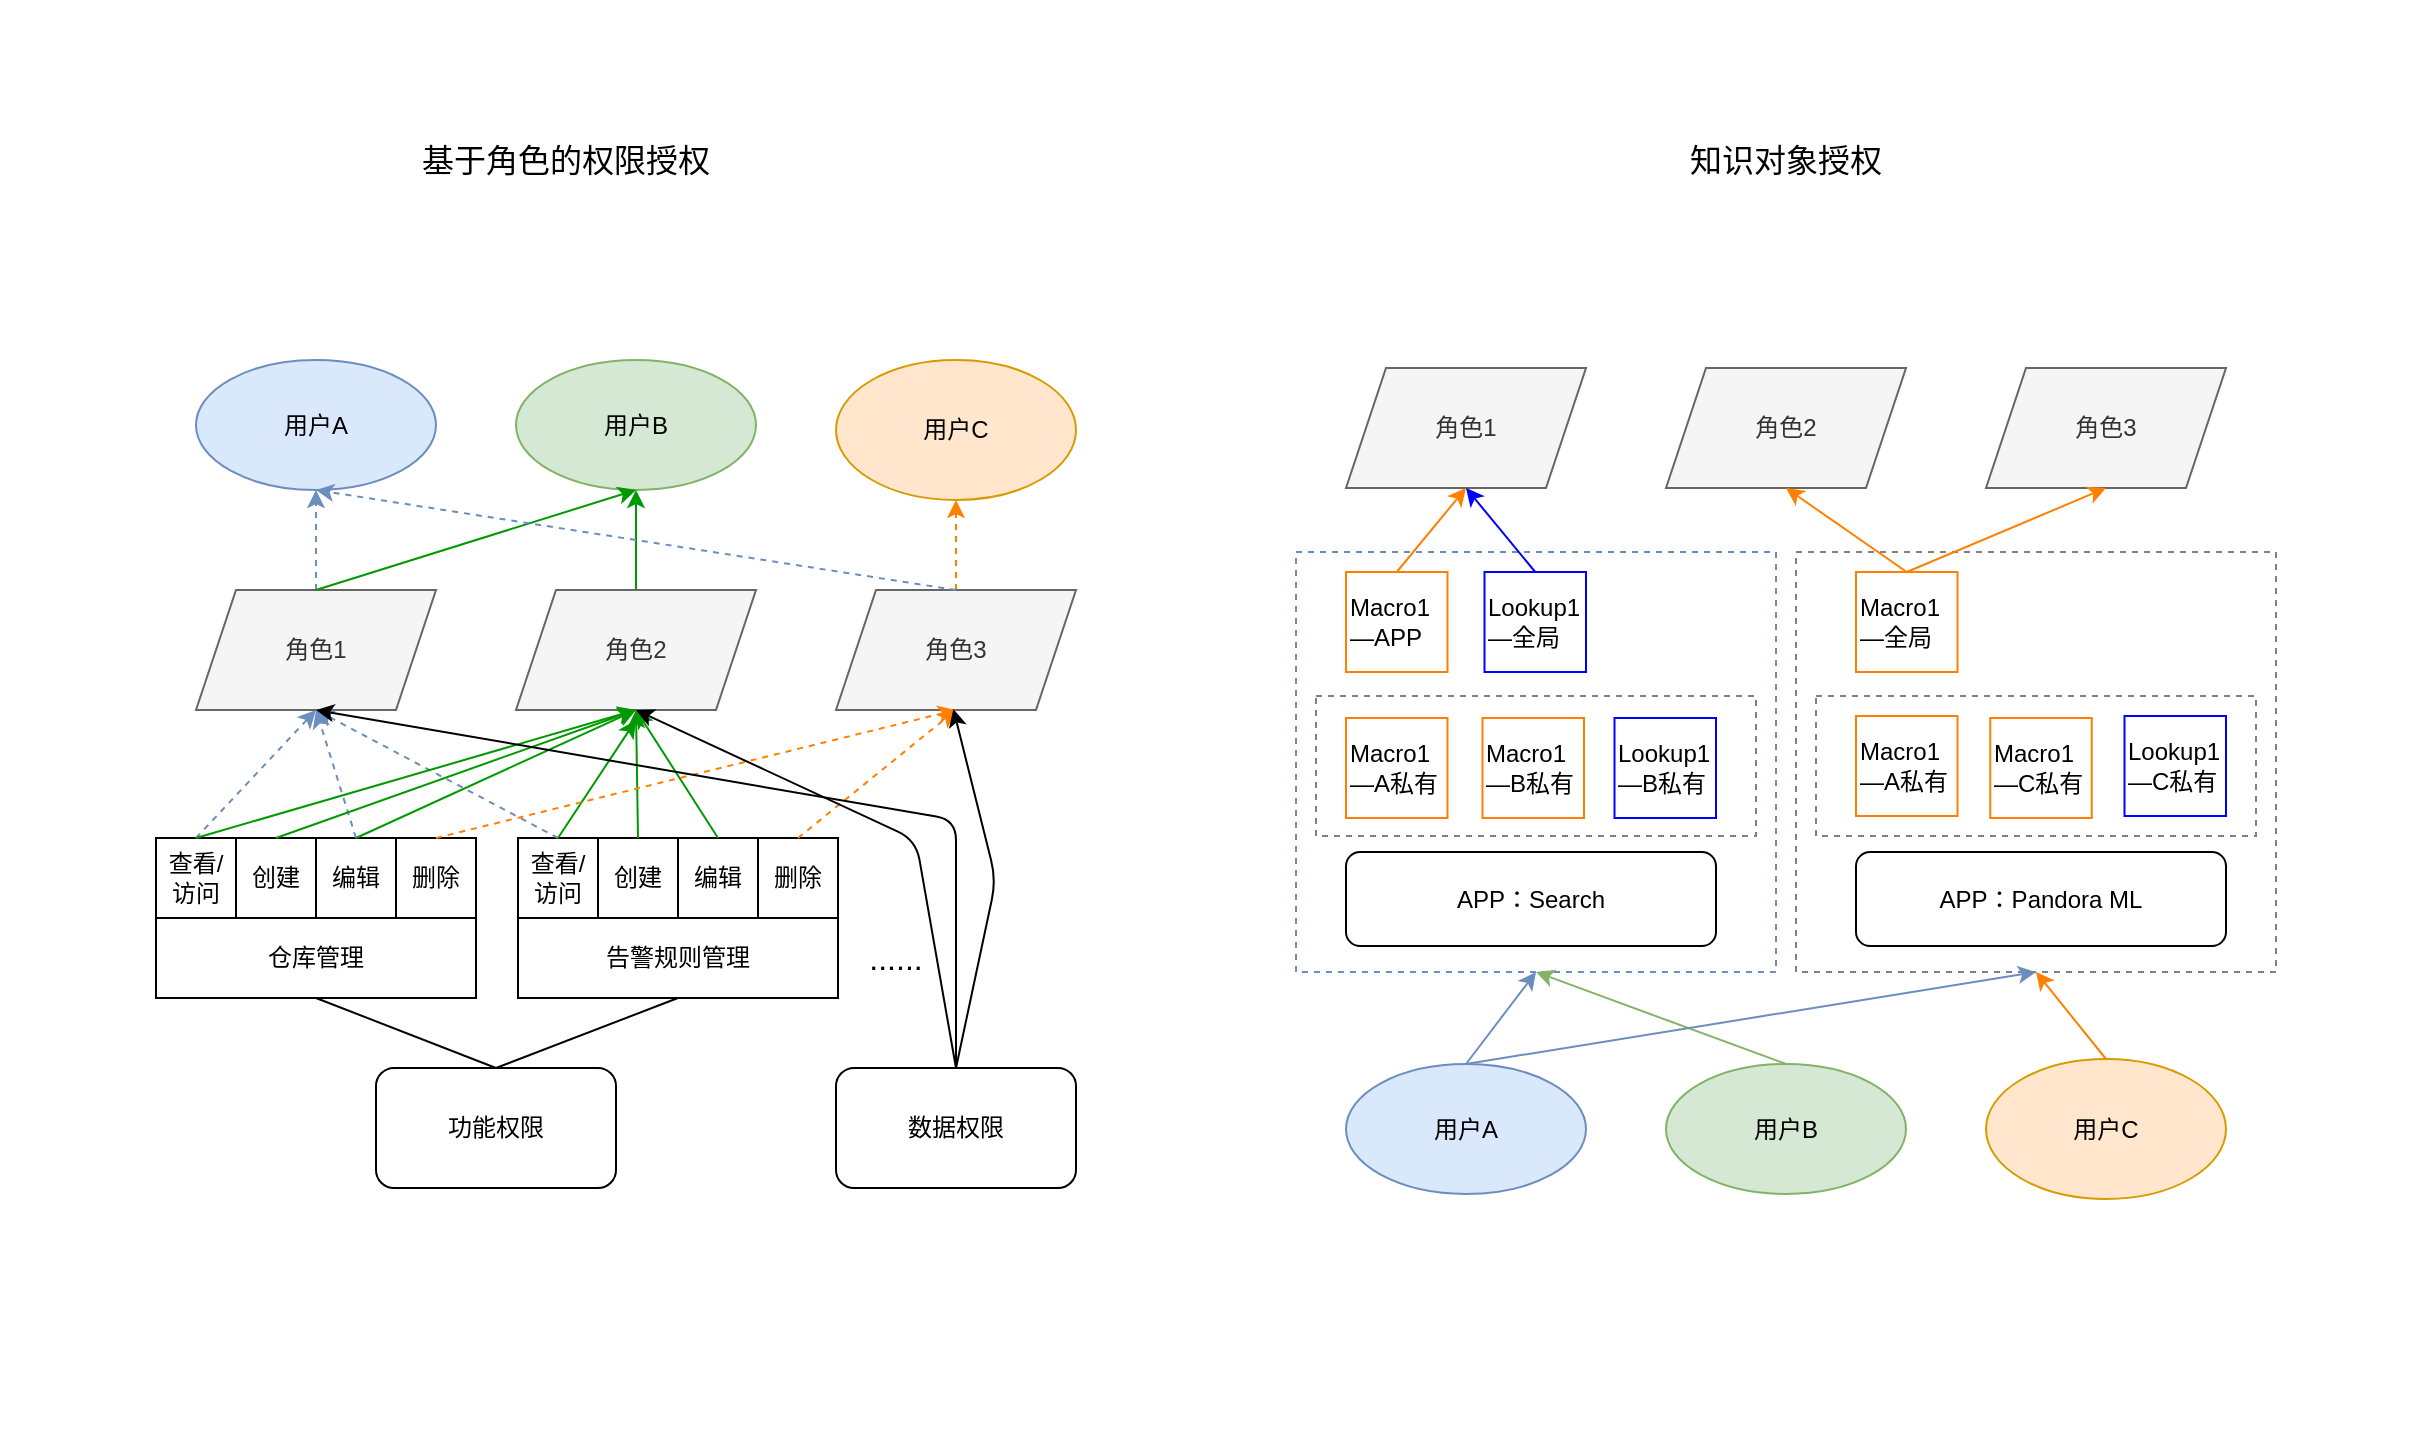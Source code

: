 <mxfile version="14.4.4" type="github">
  <diagram id="RuLAo8RMxsHr2N-g03K9" name="Pandora权限体系">
    <mxGraphModel dx="2620" dy="1603" grid="1" gridSize="10" guides="1" tooltips="1" connect="1" arrows="1" fold="1" page="1" pageScale="1" pageWidth="827" pageHeight="1169" math="0" shadow="0">
      <root>
        <mxCell id="0" />
        <mxCell id="1" parent="0" />
        <mxCell id="1n5_cvBbj378lxJQUIeA-2" value="" style="rounded=0;whiteSpace=wrap;html=1;strokeColor=none;" vertex="1" parent="1">
          <mxGeometry x="192" y="20" width="1215" height="720" as="geometry" />
        </mxCell>
        <mxCell id="1n5_cvBbj378lxJQUIeA-107" value="" style="rounded=0;whiteSpace=wrap;html=1;fontSize=12;fontColor=#000000;dashed=1;fillColor=none;strokeColor=#808080;" vertex="1" parent="1">
          <mxGeometry x="1090" y="296" width="240" height="210" as="geometry" />
        </mxCell>
        <mxCell id="1n5_cvBbj378lxJQUIeA-105" value="" style="rounded=0;whiteSpace=wrap;html=1;dashed=1;strokeColor=#6C8EBF;fillColor=none;fontSize=12;fontColor=#000000;align=left;" vertex="1" parent="1">
          <mxGeometry x="840" y="296" width="240" height="210" as="geometry" />
        </mxCell>
        <mxCell id="1n5_cvBbj378lxJQUIeA-89" value="" style="rounded=0;whiteSpace=wrap;html=1;fontSize=12;fontColor=#000000;dashed=1;fillColor=none;strokeColor=#808080;" vertex="1" parent="1">
          <mxGeometry x="850" y="368" width="220" height="70" as="geometry" />
        </mxCell>
        <mxCell id="1n5_cvBbj378lxJQUIeA-91" value="" style="rounded=0;whiteSpace=wrap;html=1;fontSize=12;fontColor=#000000;dashed=1;fillColor=none;strokeColor=#808080;" vertex="1" parent="1">
          <mxGeometry x="1100" y="368" width="220" height="70" as="geometry" />
        </mxCell>
        <mxCell id="1n5_cvBbj378lxJQUIeA-1" value="功能权限" style="rounded=1;whiteSpace=wrap;html=1;" vertex="1" parent="1">
          <mxGeometry x="380" y="554" width="120" height="60" as="geometry" />
        </mxCell>
        <mxCell id="1n5_cvBbj378lxJQUIeA-3" value="数据权限" style="rounded=1;whiteSpace=wrap;html=1;" vertex="1" parent="1">
          <mxGeometry x="610" y="554" width="120" height="60" as="geometry" />
        </mxCell>
        <mxCell id="1n5_cvBbj378lxJQUIeA-4" value="APP：Search" style="rounded=1;whiteSpace=wrap;html=1;" vertex="1" parent="1">
          <mxGeometry x="865" y="446" width="185" height="47" as="geometry" />
        </mxCell>
        <mxCell id="1n5_cvBbj378lxJQUIeA-6" value="&lt;span&gt;APP：Pandora ML&lt;br&gt;&lt;/span&gt;" style="rounded=1;whiteSpace=wrap;html=1;" vertex="1" parent="1">
          <mxGeometry x="1120" y="446" width="185" height="47" as="geometry" />
        </mxCell>
        <mxCell id="1n5_cvBbj378lxJQUIeA-7" value="用户A" style="ellipse;whiteSpace=wrap;html=1;fillColor=#dae8fc;strokeColor=#6c8ebf;" vertex="1" parent="1">
          <mxGeometry x="290" y="200" width="120" height="65" as="geometry" />
        </mxCell>
        <mxCell id="1n5_cvBbj378lxJQUIeA-8" value="用户B" style="ellipse;whiteSpace=wrap;html=1;fillColor=#d5e8d4;strokeColor=#82b366;" vertex="1" parent="1">
          <mxGeometry x="450" y="200" width="120" height="65" as="geometry" />
        </mxCell>
        <mxCell id="1n5_cvBbj378lxJQUIeA-12" style="edgeStyle=orthogonalEdgeStyle;rounded=0;orthogonalLoop=1;jettySize=auto;html=1;exitX=0.5;exitY=0;exitDx=0;exitDy=0;entryX=0.5;entryY=1;entryDx=0;entryDy=0;dashed=1;strokeColor=#6C8EBF;" edge="1" parent="1" source="1n5_cvBbj378lxJQUIeA-9" target="1n5_cvBbj378lxJQUIeA-7">
          <mxGeometry relative="1" as="geometry" />
        </mxCell>
        <mxCell id="1n5_cvBbj378lxJQUIeA-9" value="角色1" style="shape=parallelogram;perimeter=parallelogramPerimeter;whiteSpace=wrap;html=1;fixedSize=1;fillColor=#f5f5f5;strokeColor=#666666;fontColor=#333333;" vertex="1" parent="1">
          <mxGeometry x="290" y="315" width="120" height="60" as="geometry" />
        </mxCell>
        <mxCell id="1n5_cvBbj378lxJQUIeA-14" style="edgeStyle=orthogonalEdgeStyle;rounded=0;orthogonalLoop=1;jettySize=auto;html=1;exitX=0.5;exitY=0;exitDx=0;exitDy=0;strokeColor=#009900;" edge="1" parent="1" source="1n5_cvBbj378lxJQUIeA-10">
          <mxGeometry relative="1" as="geometry">
            <mxPoint x="510" y="265" as="targetPoint" />
          </mxGeometry>
        </mxCell>
        <mxCell id="1n5_cvBbj378lxJQUIeA-10" value="角色2" style="shape=parallelogram;perimeter=parallelogramPerimeter;whiteSpace=wrap;html=1;fixedSize=1;fillColor=#f5f5f5;strokeColor=#666666;fontColor=#333333;" vertex="1" parent="1">
          <mxGeometry x="450" y="315" width="120" height="60" as="geometry" />
        </mxCell>
        <mxCell id="1n5_cvBbj378lxJQUIeA-74" style="edgeStyle=orthogonalEdgeStyle;rounded=0;orthogonalLoop=1;jettySize=auto;html=1;exitX=0.5;exitY=0;exitDx=0;exitDy=0;entryX=0.5;entryY=1;entryDx=0;entryDy=0;startArrow=none;startFill=0;endArrow=classic;endFill=1;strokeColor=#FF8000;fontSize=12;fontColor=#000000;dashed=1;" edge="1" parent="1" source="1n5_cvBbj378lxJQUIeA-11" target="1n5_cvBbj378lxJQUIeA-72">
          <mxGeometry relative="1" as="geometry" />
        </mxCell>
        <mxCell id="1n5_cvBbj378lxJQUIeA-11" value="角色3" style="shape=parallelogram;perimeter=parallelogramPerimeter;whiteSpace=wrap;html=1;fixedSize=1;fillColor=#f5f5f5;strokeColor=#666666;fontColor=#333333;" vertex="1" parent="1">
          <mxGeometry x="610" y="315" width="120" height="60" as="geometry" />
        </mxCell>
        <mxCell id="1n5_cvBbj378lxJQUIeA-16" value="" style="endArrow=classic;html=1;strokeColor=#009900;" edge="1" parent="1">
          <mxGeometry width="50" height="50" relative="1" as="geometry">
            <mxPoint x="350" y="315" as="sourcePoint" />
            <mxPoint x="510" y="265" as="targetPoint" />
          </mxGeometry>
        </mxCell>
        <mxCell id="1n5_cvBbj378lxJQUIeA-17" value="" style="endArrow=classic;html=1;exitX=0.5;exitY=0;exitDx=0;exitDy=0;dashed=1;strokeColor=#6C8EBF;" edge="1" parent="1" source="1n5_cvBbj378lxJQUIeA-11">
          <mxGeometry width="50" height="50" relative="1" as="geometry">
            <mxPoint x="450" y="355" as="sourcePoint" />
            <mxPoint x="350" y="265" as="targetPoint" />
          </mxGeometry>
        </mxCell>
        <mxCell id="1n5_cvBbj378lxJQUIeA-27" value="" style="group;fillColor=#f5f5f5;strokeColor=#666666;fontColor=#333333;" vertex="1" connectable="0" parent="1">
          <mxGeometry x="270" y="439" width="160" height="80" as="geometry" />
        </mxCell>
        <mxCell id="1n5_cvBbj378lxJQUIeA-19" value="仓库管理" style="rounded=0;whiteSpace=wrap;html=1;" vertex="1" parent="1n5_cvBbj378lxJQUIeA-27">
          <mxGeometry y="40" width="160" height="40" as="geometry" />
        </mxCell>
        <mxCell id="1n5_cvBbj378lxJQUIeA-22" value="查看/访问" style="rounded=0;whiteSpace=wrap;html=1;" vertex="1" parent="1n5_cvBbj378lxJQUIeA-27">
          <mxGeometry width="40" height="40" as="geometry" />
        </mxCell>
        <mxCell id="1n5_cvBbj378lxJQUIeA-24" value="创建" style="rounded=0;whiteSpace=wrap;html=1;" vertex="1" parent="1n5_cvBbj378lxJQUIeA-27">
          <mxGeometry x="40" width="40" height="40" as="geometry" />
        </mxCell>
        <mxCell id="1n5_cvBbj378lxJQUIeA-25" value="编辑" style="rounded=0;whiteSpace=wrap;html=1;" vertex="1" parent="1n5_cvBbj378lxJQUIeA-27">
          <mxGeometry x="80" width="40" height="40" as="geometry" />
        </mxCell>
        <mxCell id="1n5_cvBbj378lxJQUIeA-26" value="删除" style="rounded=0;whiteSpace=wrap;html=1;" vertex="1" parent="1n5_cvBbj378lxJQUIeA-27">
          <mxGeometry x="120" width="40" height="40" as="geometry" />
        </mxCell>
        <mxCell id="1n5_cvBbj378lxJQUIeA-28" value="" style="group;fillColor=#f5f5f5;strokeColor=#666666;fontColor=#333333;" vertex="1" connectable="0" parent="1">
          <mxGeometry x="451" y="439" width="160" height="80" as="geometry" />
        </mxCell>
        <mxCell id="1n5_cvBbj378lxJQUIeA-29" value="告警规则管理" style="rounded=0;whiteSpace=wrap;html=1;" vertex="1" parent="1n5_cvBbj378lxJQUIeA-28">
          <mxGeometry y="40" width="160" height="40" as="geometry" />
        </mxCell>
        <mxCell id="1n5_cvBbj378lxJQUIeA-30" value="查看/访问" style="rounded=0;whiteSpace=wrap;html=1;" vertex="1" parent="1n5_cvBbj378lxJQUIeA-28">
          <mxGeometry width="40" height="40" as="geometry" />
        </mxCell>
        <mxCell id="1n5_cvBbj378lxJQUIeA-31" value="创建" style="rounded=0;whiteSpace=wrap;html=1;" vertex="1" parent="1n5_cvBbj378lxJQUIeA-28">
          <mxGeometry x="40" width="40" height="40" as="geometry" />
        </mxCell>
        <mxCell id="1n5_cvBbj378lxJQUIeA-32" value="编辑" style="rounded=0;whiteSpace=wrap;html=1;" vertex="1" parent="1n5_cvBbj378lxJQUIeA-28">
          <mxGeometry x="80" width="40" height="40" as="geometry" />
        </mxCell>
        <mxCell id="1n5_cvBbj378lxJQUIeA-33" value="删除" style="rounded=0;whiteSpace=wrap;html=1;" vertex="1" parent="1n5_cvBbj378lxJQUIeA-28">
          <mxGeometry x="120" width="40" height="40" as="geometry" />
        </mxCell>
        <mxCell id="1n5_cvBbj378lxJQUIeA-34" value="......" style="rounded=0;whiteSpace=wrap;html=1;strokeColor=none;fontSize=16;" vertex="1" parent="1">
          <mxGeometry x="620" y="479" width="40" height="40" as="geometry" />
        </mxCell>
        <mxCell id="1n5_cvBbj378lxJQUIeA-37" value="" style="endArrow=none;html=1;strokeColor=#000000;fontSize=16;fontColor=#000000;exitX=0.5;exitY=0;exitDx=0;exitDy=0;entryX=0.5;entryY=1;entryDx=0;entryDy=0;endFill=0;" edge="1" parent="1" source="1n5_cvBbj378lxJQUIeA-1" target="1n5_cvBbj378lxJQUIeA-29">
          <mxGeometry width="50" height="50" relative="1" as="geometry">
            <mxPoint x="350" y="550" as="sourcePoint" />
            <mxPoint x="400" y="500" as="targetPoint" />
          </mxGeometry>
        </mxCell>
        <mxCell id="1n5_cvBbj378lxJQUIeA-38" value="" style="endArrow=classic;html=1;fontSize=16;fontColor=#000000;entryX=0.5;entryY=1;entryDx=0;entryDy=0;exitX=0.5;exitY=0;exitDx=0;exitDy=0;strokeColor=#6C8EBF;dashed=1;" edge="1" parent="1" source="1n5_cvBbj378lxJQUIeA-22" target="1n5_cvBbj378lxJQUIeA-9">
          <mxGeometry width="50" height="50" relative="1" as="geometry">
            <mxPoint x="290" y="440" as="sourcePoint" />
            <mxPoint x="340" y="390" as="targetPoint" />
          </mxGeometry>
        </mxCell>
        <mxCell id="1n5_cvBbj378lxJQUIeA-40" value="" style="endArrow=classic;html=1;fontSize=16;fontColor=#000000;entryX=0.5;entryY=1;entryDx=0;entryDy=0;exitX=0.5;exitY=0;exitDx=0;exitDy=0;strokeColor=#6C8EBF;dashed=1;" edge="1" parent="1" source="1n5_cvBbj378lxJQUIeA-25" target="1n5_cvBbj378lxJQUIeA-9">
          <mxGeometry width="50" height="50" relative="1" as="geometry">
            <mxPoint x="330" y="439" as="sourcePoint" />
            <mxPoint x="380" y="389" as="targetPoint" />
          </mxGeometry>
        </mxCell>
        <mxCell id="1n5_cvBbj378lxJQUIeA-43" value="" style="endArrow=classic;html=1;fontSize=16;fontColor=#000000;exitX=0.5;exitY=0;exitDx=0;exitDy=0;entryX=0.5;entryY=1;entryDx=0;entryDy=0;strokeColor=#6C8EBF;dashed=1;" edge="1" parent="1" source="1n5_cvBbj378lxJQUIeA-30" target="1n5_cvBbj378lxJQUIeA-9">
          <mxGeometry width="50" height="50" relative="1" as="geometry">
            <mxPoint x="470" y="439" as="sourcePoint" />
            <mxPoint x="520" y="389" as="targetPoint" />
          </mxGeometry>
        </mxCell>
        <mxCell id="1n5_cvBbj378lxJQUIeA-44" value="基于角色的权限授权" style="text;html=1;strokeColor=none;fillColor=none;align=center;verticalAlign=middle;whiteSpace=wrap;rounded=0;fontSize=16;fontColor=#000000;" vertex="1" parent="1">
          <mxGeometry x="380" y="90" width="190" height="20" as="geometry" />
        </mxCell>
        <mxCell id="1n5_cvBbj378lxJQUIeA-45" value="" style="endArrow=classic;html=1;fontSize=16;fontColor=#000000;exitX=0.5;exitY=0;exitDx=0;exitDy=0;entryX=0.5;entryY=1;entryDx=0;entryDy=0;strokeColor=#009900;" edge="1" parent="1" source="1n5_cvBbj378lxJQUIeA-31" target="1n5_cvBbj378lxJQUIeA-10">
          <mxGeometry width="50" height="50" relative="1" as="geometry">
            <mxPoint x="490" y="440" as="sourcePoint" />
            <mxPoint x="540" y="390" as="targetPoint" />
          </mxGeometry>
        </mxCell>
        <mxCell id="1n5_cvBbj378lxJQUIeA-46" value="" style="endArrow=classic;html=1;fontSize=16;fontColor=#000000;entryX=0.5;entryY=1;entryDx=0;entryDy=0;exitX=0.5;exitY=0;exitDx=0;exitDy=0;strokeColor=#009900;" edge="1" parent="1" source="1n5_cvBbj378lxJQUIeA-24" target="1n5_cvBbj378lxJQUIeA-10">
          <mxGeometry width="50" height="50" relative="1" as="geometry">
            <mxPoint x="470" y="440" as="sourcePoint" />
            <mxPoint x="520" y="390" as="targetPoint" />
          </mxGeometry>
        </mxCell>
        <mxCell id="1n5_cvBbj378lxJQUIeA-47" value="" style="endArrow=classic;html=1;fontSize=16;fontColor=#000000;exitX=0.5;exitY=0;exitDx=0;exitDy=0;entryX=0.5;entryY=1;entryDx=0;entryDy=0;strokeColor=#009900;" edge="1" parent="1" source="1n5_cvBbj378lxJQUIeA-22" target="1n5_cvBbj378lxJQUIeA-10">
          <mxGeometry width="50" height="50" relative="1" as="geometry">
            <mxPoint x="330" y="450" as="sourcePoint" />
            <mxPoint x="510" y="370" as="targetPoint" />
          </mxGeometry>
        </mxCell>
        <mxCell id="1n5_cvBbj378lxJQUIeA-48" value="" style="endArrow=classic;html=1;fontSize=16;fontColor=#000000;exitX=0.5;exitY=0;exitDx=0;exitDy=0;strokeColor=#009900;" edge="1" parent="1" source="1n5_cvBbj378lxJQUIeA-30">
          <mxGeometry width="50" height="50" relative="1" as="geometry">
            <mxPoint x="470" y="450" as="sourcePoint" />
            <mxPoint x="510" y="380" as="targetPoint" />
          </mxGeometry>
        </mxCell>
        <mxCell id="1n5_cvBbj378lxJQUIeA-49" value="" style="endArrow=classic;html=1;strokeColor=#009900;fontSize=16;fontColor=#000000;entryX=0.5;entryY=1;entryDx=0;entryDy=0;exitX=0.5;exitY=0;exitDx=0;exitDy=0;" edge="1" parent="1" source="1n5_cvBbj378lxJQUIeA-32" target="1n5_cvBbj378lxJQUIeA-10">
          <mxGeometry width="50" height="50" relative="1" as="geometry">
            <mxPoint x="560" y="430" as="sourcePoint" />
            <mxPoint x="610" y="380" as="targetPoint" />
          </mxGeometry>
        </mxCell>
        <mxCell id="1n5_cvBbj378lxJQUIeA-50" value="" style="endArrow=classic;html=1;strokeColor=#009900;fontSize=16;fontColor=#000000;entryX=0.5;entryY=1;entryDx=0;entryDy=0;exitX=0.5;exitY=0;exitDx=0;exitDy=0;" edge="1" parent="1" source="1n5_cvBbj378lxJQUIeA-25" target="1n5_cvBbj378lxJQUIeA-10">
          <mxGeometry width="50" height="50" relative="1" as="geometry">
            <mxPoint x="550" y="430" as="sourcePoint" />
            <mxPoint x="600" y="380" as="targetPoint" />
          </mxGeometry>
        </mxCell>
        <mxCell id="1n5_cvBbj378lxJQUIeA-51" value="" style="endArrow=classic;html=1;dashed=1;fontSize=16;fontColor=#000000;entryX=0.5;entryY=1;entryDx=0;entryDy=0;exitX=0.5;exitY=0;exitDx=0;exitDy=0;strokeColor=#FF8000;" edge="1" parent="1" source="1n5_cvBbj378lxJQUIeA-33" target="1n5_cvBbj378lxJQUIeA-11">
          <mxGeometry width="50" height="50" relative="1" as="geometry">
            <mxPoint x="640" y="450" as="sourcePoint" />
            <mxPoint x="690" y="400" as="targetPoint" />
          </mxGeometry>
        </mxCell>
        <mxCell id="1n5_cvBbj378lxJQUIeA-52" value="" style="endArrow=classic;html=1;dashed=1;fontSize=16;fontColor=#000000;exitX=0.5;exitY=0;exitDx=0;exitDy=0;entryX=0.5;entryY=1;entryDx=0;entryDy=0;strokeColor=#FF8000;" edge="1" parent="1" source="1n5_cvBbj378lxJQUIeA-26" target="1n5_cvBbj378lxJQUIeA-11">
          <mxGeometry width="50" height="50" relative="1" as="geometry">
            <mxPoint x="660" y="450" as="sourcePoint" />
            <mxPoint x="670" y="380" as="targetPoint" />
          </mxGeometry>
        </mxCell>
        <mxCell id="1n5_cvBbj378lxJQUIeA-53" value="" style="endArrow=classic;html=1;fontSize=16;fontColor=#000000;exitX=0.5;exitY=0;exitDx=0;exitDy=0;entryX=0.489;entryY=0.991;entryDx=0;entryDy=0;entryPerimeter=0;" edge="1" parent="1" source="1n5_cvBbj378lxJQUIeA-3" target="1n5_cvBbj378lxJQUIeA-11">
          <mxGeometry width="50" height="50" relative="1" as="geometry">
            <mxPoint x="740" y="500" as="sourcePoint" />
            <mxPoint x="670" y="370" as="targetPoint" />
            <Array as="points">
              <mxPoint x="690" y="460" />
            </Array>
          </mxGeometry>
        </mxCell>
        <mxCell id="1n5_cvBbj378lxJQUIeA-54" value="" style="endArrow=classic;html=1;strokeColor=#000000;fontSize=16;fontColor=#000000;entryX=0.5;entryY=1;entryDx=0;entryDy=0;exitX=0.5;exitY=0;exitDx=0;exitDy=0;" edge="1" parent="1" source="1n5_cvBbj378lxJQUIeA-3" target="1n5_cvBbj378lxJQUIeA-10">
          <mxGeometry width="50" height="50" relative="1" as="geometry">
            <mxPoint x="740" y="530" as="sourcePoint" />
            <mxPoint x="790" y="480" as="targetPoint" />
            <Array as="points">
              <mxPoint x="650" y="440" />
            </Array>
          </mxGeometry>
        </mxCell>
        <mxCell id="1n5_cvBbj378lxJQUIeA-55" value="" style="endArrow=classic;html=1;strokeColor=#000000;fontSize=16;fontColor=#000000;entryX=0.5;entryY=1;entryDx=0;entryDy=0;exitX=0.5;exitY=0;exitDx=0;exitDy=0;" edge="1" parent="1" source="1n5_cvBbj378lxJQUIeA-3" target="1n5_cvBbj378lxJQUIeA-9">
          <mxGeometry width="50" height="50" relative="1" as="geometry">
            <mxPoint x="710" y="550" as="sourcePoint" />
            <mxPoint x="760" y="500" as="targetPoint" />
            <Array as="points">
              <mxPoint x="670" y="430" />
            </Array>
          </mxGeometry>
        </mxCell>
        <mxCell id="1n5_cvBbj378lxJQUIeA-56" value="" style="endArrow=none;html=1;strokeColor=#000000;fontSize=16;fontColor=#000000;entryX=0.5;entryY=1;entryDx=0;entryDy=0;exitX=0.5;exitY=0;exitDx=0;exitDy=0;" edge="1" parent="1" source="1n5_cvBbj378lxJQUIeA-1" target="1n5_cvBbj378lxJQUIeA-19">
          <mxGeometry width="50" height="50" relative="1" as="geometry">
            <mxPoint x="390" y="570" as="sourcePoint" />
            <mxPoint x="440" y="520" as="targetPoint" />
          </mxGeometry>
        </mxCell>
        <mxCell id="1n5_cvBbj378lxJQUIeA-58" value="知识对象授权" style="text;html=1;strokeColor=none;fillColor=none;align=center;verticalAlign=middle;whiteSpace=wrap;rounded=0;fontSize=16;fontColor=#000000;" vertex="1" parent="1">
          <mxGeometry x="990" y="90" width="190" height="20" as="geometry" />
        </mxCell>
        <mxCell id="1n5_cvBbj378lxJQUIeA-59" value="用户A" style="ellipse;whiteSpace=wrap;html=1;fillColor=#dae8fc;strokeColor=#6C8EBF;" vertex="1" parent="1">
          <mxGeometry x="865" y="552" width="120" height="65" as="geometry" />
        </mxCell>
        <mxCell id="1n5_cvBbj378lxJQUIeA-60" value="用户B" style="ellipse;whiteSpace=wrap;html=1;fillColor=#d5e8d4;strokeColor=#82b366;" vertex="1" parent="1">
          <mxGeometry x="1025" y="552" width="120" height="65" as="geometry" />
        </mxCell>
        <mxCell id="1n5_cvBbj378lxJQUIeA-65" value="角色1" style="shape=parallelogram;perimeter=parallelogramPerimeter;whiteSpace=wrap;html=1;fixedSize=1;fillColor=#f5f5f5;strokeColor=#666666;fontColor=#333333;" vertex="1" parent="1">
          <mxGeometry x="865" y="204" width="120" height="60" as="geometry" />
        </mxCell>
        <mxCell id="1n5_cvBbj378lxJQUIeA-66" value="角色2" style="shape=parallelogram;perimeter=parallelogramPerimeter;whiteSpace=wrap;html=1;fixedSize=1;fillColor=#f5f5f5;strokeColor=#666666;fontColor=#333333;" vertex="1" parent="1">
          <mxGeometry x="1025" y="204" width="120" height="60" as="geometry" />
        </mxCell>
        <mxCell id="1n5_cvBbj378lxJQUIeA-67" value="角色3" style="shape=parallelogram;perimeter=parallelogramPerimeter;whiteSpace=wrap;html=1;fixedSize=1;fillColor=#f5f5f5;strokeColor=#666666;fontColor=#333333;" vertex="1" parent="1">
          <mxGeometry x="1185" y="204" width="120" height="60" as="geometry" />
        </mxCell>
        <mxCell id="1n5_cvBbj378lxJQUIeA-70" value="&lt;span style=&quot;font-size: 12px&quot;&gt;Macro1—A私有&lt;/span&gt;" style="rounded=0;whiteSpace=wrap;html=1;fontSize=12;strokeColor=#FF8000;align=left;" vertex="1" parent="1">
          <mxGeometry x="865" y="379" width="50.75" height="50" as="geometry" />
        </mxCell>
        <mxCell id="1n5_cvBbj378lxJQUIeA-72" value="用户C" style="ellipse;whiteSpace=wrap;html=1;fillColor=#ffe6cc;strokeColor=#d79b00;" vertex="1" parent="1">
          <mxGeometry x="610" y="200" width="120" height="70" as="geometry" />
        </mxCell>
        <mxCell id="1n5_cvBbj378lxJQUIeA-75" value="用户C" style="ellipse;whiteSpace=wrap;html=1;fillColor=#ffe6cc;strokeColor=#d79b00;" vertex="1" parent="1">
          <mxGeometry x="1185" y="549.5" width="120" height="70" as="geometry" />
        </mxCell>
        <mxCell id="1n5_cvBbj378lxJQUIeA-80" value="&lt;span style=&quot;font-size: 12px&quot;&gt;Lookup1—B&lt;/span&gt;私有" style="rounded=0;whiteSpace=wrap;html=1;fontSize=12;fontColor=#000000;strokeColor=#0000FF;align=left;" vertex="1" parent="1">
          <mxGeometry x="999.25" y="379" width="50.75" height="50" as="geometry" />
        </mxCell>
        <mxCell id="1n5_cvBbj378lxJQUIeA-83" value="&lt;span style=&quot;font-size: 12px&quot;&gt;Macro1&lt;br&gt;&lt;/span&gt;—A私有&lt;span style=&quot;font-size: 12px&quot;&gt;&lt;br&gt;&lt;/span&gt;" style="rounded=0;whiteSpace=wrap;html=1;fontSize=12;fontColor=#000000;strokeColor=#FF8000;align=left;" vertex="1" parent="1">
          <mxGeometry x="1120" y="378" width="50.75" height="50" as="geometry" />
        </mxCell>
        <mxCell id="1n5_cvBbj378lxJQUIeA-84" value="Lookup1&lt;br&gt;—C私有" style="rounded=0;whiteSpace=wrap;html=1;fontSize=12;fontColor=#000000;strokeColor=#0000FF;align=left;" vertex="1" parent="1">
          <mxGeometry x="1254.25" y="378" width="50.75" height="50" as="geometry" />
        </mxCell>
        <mxCell id="1n5_cvBbj378lxJQUIeA-86" value="&lt;span style=&quot;font-size: 12px&quot;&gt;Macro1—&lt;/span&gt;APP" style="rounded=0;whiteSpace=wrap;html=1;fontSize=12;strokeColor=#FF8000;align=left;" vertex="1" parent="1">
          <mxGeometry x="865" y="306" width="50.75" height="50" as="geometry" />
        </mxCell>
        <mxCell id="1n5_cvBbj378lxJQUIeA-87" value="&lt;span style=&quot;font-size: 12px&quot;&gt;Macro1—&lt;/span&gt;B私有" style="rounded=0;whiteSpace=wrap;html=1;fontSize=12;strokeColor=#FF8000;align=left;" vertex="1" parent="1">
          <mxGeometry x="933.25" y="379" width="50.75" height="50" as="geometry" />
        </mxCell>
        <mxCell id="1n5_cvBbj378lxJQUIeA-88" value="Lookup1—全局" style="rounded=0;whiteSpace=wrap;html=1;fontSize=12;fontColor=#000000;strokeColor=#0000FF;align=left;" vertex="1" parent="1">
          <mxGeometry x="934.25" y="306" width="50.75" height="50" as="geometry" />
        </mxCell>
        <mxCell id="1n5_cvBbj378lxJQUIeA-92" value="&lt;span style=&quot;font-size: 12px&quot;&gt;Macro1&lt;br&gt;&lt;/span&gt;—全局" style="rounded=0;whiteSpace=wrap;html=1;fontSize=12;fontColor=#000000;strokeColor=#FF8000;align=left;" vertex="1" parent="1">
          <mxGeometry x="1120" y="306" width="50.75" height="50" as="geometry" />
        </mxCell>
        <mxCell id="1n5_cvBbj378lxJQUIeA-95" value="" style="endArrow=classic;html=1;strokeColor=#FF8000;fontSize=12;fontColor=#000000;entryX=0.5;entryY=1;entryDx=0;entryDy=0;exitX=0.5;exitY=0;exitDx=0;exitDy=0;" edge="1" parent="1" source="1n5_cvBbj378lxJQUIeA-75" target="1n5_cvBbj378lxJQUIeA-107">
          <mxGeometry width="50" height="50" relative="1" as="geometry">
            <mxPoint x="1241" y="532.5" as="sourcePoint" />
            <mxPoint x="1291" y="482.5" as="targetPoint" />
          </mxGeometry>
        </mxCell>
        <mxCell id="1n5_cvBbj378lxJQUIeA-97" value="" style="endArrow=classic;html=1;fontSize=12;fontColor=#000000;exitX=0.5;exitY=0;exitDx=0;exitDy=0;entryX=0.5;entryY=1;entryDx=0;entryDy=0;strokeColor=#82b366;" edge="1" parent="1" source="1n5_cvBbj378lxJQUIeA-60" target="1n5_cvBbj378lxJQUIeA-105">
          <mxGeometry width="50" height="50" relative="1" as="geometry">
            <mxPoint x="1010" y="576" as="sourcePoint" />
            <mxPoint x="1060" y="526" as="targetPoint" />
          </mxGeometry>
        </mxCell>
        <mxCell id="1n5_cvBbj378lxJQUIeA-101" value="" style="endArrow=classic;html=1;fontSize=12;fontColor=#000000;entryX=0.5;entryY=1;entryDx=0;entryDy=0;exitX=0.5;exitY=0;exitDx=0;exitDy=0;strokeColor=#6C8EBF;" edge="1" parent="1" source="1n5_cvBbj378lxJQUIeA-59" target="1n5_cvBbj378lxJQUIeA-107">
          <mxGeometry width="50" height="50" relative="1" as="geometry">
            <mxPoint x="960" y="596" as="sourcePoint" />
            <mxPoint x="1010" y="546" as="targetPoint" />
          </mxGeometry>
        </mxCell>
        <mxCell id="1n5_cvBbj378lxJQUIeA-102" value="" style="endArrow=classic;html=1;fontSize=12;fontColor=#000000;entryX=0.5;entryY=1;entryDx=0;entryDy=0;exitX=0.5;exitY=0;exitDx=0;exitDy=0;strokeColor=#6C8EBF;" edge="1" parent="1" source="1n5_cvBbj378lxJQUIeA-59" target="1n5_cvBbj378lxJQUIeA-105">
          <mxGeometry width="50" height="50" relative="1" as="geometry">
            <mxPoint x="950" y="556" as="sourcePoint" />
            <mxPoint x="1000" y="506" as="targetPoint" />
          </mxGeometry>
        </mxCell>
        <mxCell id="1n5_cvBbj378lxJQUIeA-109" value="&lt;span style=&quot;font-size: 12px&quot;&gt;Macro1&lt;br&gt;&lt;/span&gt;—C私有&lt;span style=&quot;font-size: 12px&quot;&gt;&lt;br&gt;&lt;/span&gt;" style="rounded=0;whiteSpace=wrap;html=1;fontSize=12;fontColor=#000000;strokeColor=#FF8000;align=left;" vertex="1" parent="1">
          <mxGeometry x="1187.13" y="379" width="50.75" height="50" as="geometry" />
        </mxCell>
        <mxCell id="1n5_cvBbj378lxJQUIeA-110" value="" style="endArrow=classic;html=1;fontSize=12;fontColor=#000000;entryX=0.5;entryY=1;entryDx=0;entryDy=0;exitX=0.5;exitY=0;exitDx=0;exitDy=0;strokeColor=#FF8000;" edge="1" parent="1" source="1n5_cvBbj378lxJQUIeA-86" target="1n5_cvBbj378lxJQUIeA-65">
          <mxGeometry width="50" height="50" relative="1" as="geometry">
            <mxPoint x="900" y="316" as="sourcePoint" />
            <mxPoint x="950" y="266" as="targetPoint" />
          </mxGeometry>
        </mxCell>
        <mxCell id="1n5_cvBbj378lxJQUIeA-111" value="" style="endArrow=classic;html=1;fontSize=12;fontColor=#000000;entryX=0.5;entryY=1;entryDx=0;entryDy=0;exitX=0.5;exitY=0;exitDx=0;exitDy=0;strokeColor=#0000FF;" edge="1" parent="1" source="1n5_cvBbj378lxJQUIeA-88" target="1n5_cvBbj378lxJQUIeA-65">
          <mxGeometry width="50" height="50" relative="1" as="geometry">
            <mxPoint x="980" y="316" as="sourcePoint" />
            <mxPoint x="1030" y="266" as="targetPoint" />
          </mxGeometry>
        </mxCell>
        <mxCell id="1n5_cvBbj378lxJQUIeA-112" value="" style="endArrow=classic;html=1;fontSize=12;fontColor=#000000;exitX=0.5;exitY=0;exitDx=0;exitDy=0;entryX=0.5;entryY=1;entryDx=0;entryDy=0;strokeColor=#FF8000;" edge="1" parent="1" source="1n5_cvBbj378lxJQUIeA-92" target="1n5_cvBbj378lxJQUIeA-67">
          <mxGeometry width="50" height="50" relative="1" as="geometry">
            <mxPoint x="1130" y="306" as="sourcePoint" />
            <mxPoint x="1180" y="256" as="targetPoint" />
          </mxGeometry>
        </mxCell>
        <mxCell id="1n5_cvBbj378lxJQUIeA-114" value="" style="endArrow=classic;html=1;fontSize=12;fontColor=#000000;entryX=0.5;entryY=1;entryDx=0;entryDy=0;exitX=0.5;exitY=0;exitDx=0;exitDy=0;strokeColor=#FF8000;" edge="1" parent="1" source="1n5_cvBbj378lxJQUIeA-92" target="1n5_cvBbj378lxJQUIeA-66">
          <mxGeometry width="50" height="50" relative="1" as="geometry">
            <mxPoint x="1060" y="316" as="sourcePoint" />
            <mxPoint x="1110" y="266" as="targetPoint" />
          </mxGeometry>
        </mxCell>
      </root>
    </mxGraphModel>
  </diagram>
</mxfile>
